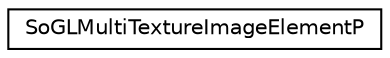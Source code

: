 digraph "Graphical Class Hierarchy"
{
 // LATEX_PDF_SIZE
  edge [fontname="Helvetica",fontsize="10",labelfontname="Helvetica",labelfontsize="10"];
  node [fontname="Helvetica",fontsize="10",shape=record];
  rankdir="LR";
  Node0 [label="SoGLMultiTextureImageElementP",height=0.2,width=0.4,color="black", fillcolor="white", style="filled",URL="$classSoGLMultiTextureImageElementP.html",tooltip=" "];
}
